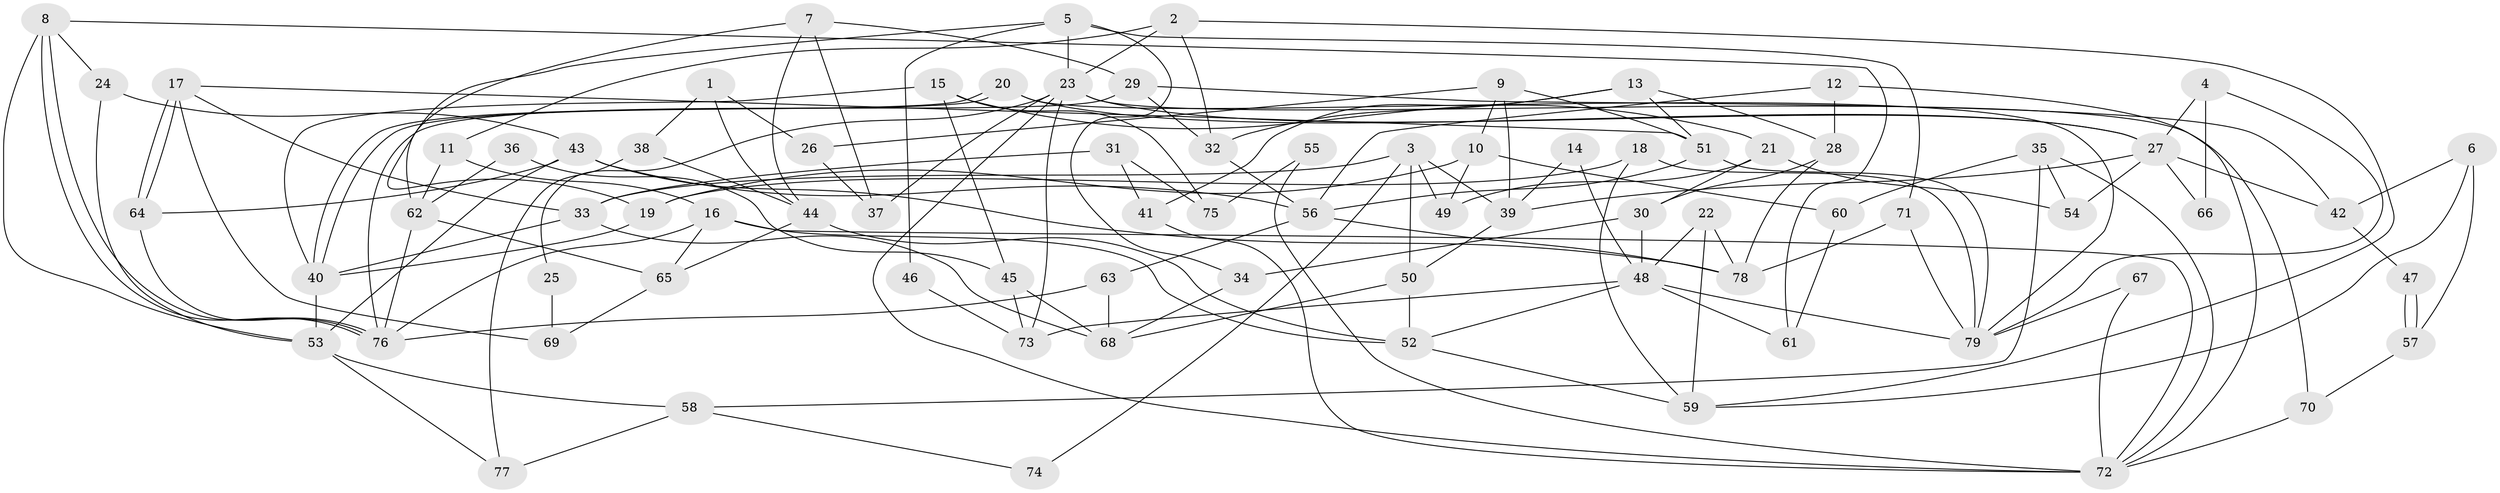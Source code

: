 // Generated by graph-tools (version 1.1) at 2025/02/03/09/25 03:02:12]
// undirected, 79 vertices, 158 edges
graph export_dot {
graph [start="1"]
  node [color=gray90,style=filled];
  1;
  2;
  3;
  4;
  5;
  6;
  7;
  8;
  9;
  10;
  11;
  12;
  13;
  14;
  15;
  16;
  17;
  18;
  19;
  20;
  21;
  22;
  23;
  24;
  25;
  26;
  27;
  28;
  29;
  30;
  31;
  32;
  33;
  34;
  35;
  36;
  37;
  38;
  39;
  40;
  41;
  42;
  43;
  44;
  45;
  46;
  47;
  48;
  49;
  50;
  51;
  52;
  53;
  54;
  55;
  56;
  57;
  58;
  59;
  60;
  61;
  62;
  63;
  64;
  65;
  66;
  67;
  68;
  69;
  70;
  71;
  72;
  73;
  74;
  75;
  76;
  77;
  78;
  79;
  1 -- 26;
  1 -- 44;
  1 -- 38;
  2 -- 11;
  2 -- 23;
  2 -- 32;
  2 -- 59;
  3 -- 33;
  3 -- 50;
  3 -- 39;
  3 -- 49;
  3 -- 74;
  4 -- 79;
  4 -- 27;
  4 -- 66;
  5 -- 71;
  5 -- 34;
  5 -- 23;
  5 -- 46;
  5 -- 62;
  6 -- 42;
  6 -- 57;
  6 -- 59;
  7 -- 19;
  7 -- 29;
  7 -- 37;
  7 -- 44;
  8 -- 76;
  8 -- 76;
  8 -- 53;
  8 -- 24;
  8 -- 61;
  9 -- 39;
  9 -- 51;
  9 -- 10;
  9 -- 26;
  10 -- 49;
  10 -- 19;
  10 -- 60;
  11 -- 16;
  11 -- 62;
  12 -- 56;
  12 -- 72;
  12 -- 28;
  13 -- 28;
  13 -- 32;
  13 -- 41;
  13 -- 51;
  14 -- 48;
  14 -- 39;
  15 -- 21;
  15 -- 40;
  15 -- 45;
  15 -- 75;
  16 -- 52;
  16 -- 76;
  16 -- 65;
  16 -- 72;
  17 -- 64;
  17 -- 64;
  17 -- 51;
  17 -- 33;
  17 -- 69;
  18 -- 59;
  18 -- 19;
  18 -- 79;
  19 -- 40;
  20 -- 40;
  20 -- 40;
  20 -- 79;
  20 -- 27;
  21 -- 30;
  21 -- 54;
  21 -- 49;
  22 -- 59;
  22 -- 48;
  22 -- 78;
  23 -- 73;
  23 -- 25;
  23 -- 27;
  23 -- 37;
  23 -- 70;
  23 -- 72;
  24 -- 43;
  24 -- 53;
  25 -- 69;
  26 -- 37;
  27 -- 39;
  27 -- 42;
  27 -- 54;
  27 -- 66;
  28 -- 78;
  28 -- 30;
  29 -- 32;
  29 -- 76;
  29 -- 42;
  30 -- 48;
  30 -- 34;
  31 -- 33;
  31 -- 41;
  31 -- 75;
  32 -- 56;
  33 -- 40;
  33 -- 68;
  34 -- 68;
  35 -- 72;
  35 -- 60;
  35 -- 54;
  35 -- 58;
  36 -- 62;
  36 -- 45;
  38 -- 77;
  38 -- 44;
  39 -- 50;
  40 -- 53;
  41 -- 72;
  42 -- 47;
  43 -- 64;
  43 -- 78;
  43 -- 53;
  43 -- 56;
  44 -- 52;
  44 -- 65;
  45 -- 68;
  45 -- 73;
  46 -- 73;
  47 -- 57;
  47 -- 57;
  48 -- 52;
  48 -- 79;
  48 -- 61;
  48 -- 73;
  50 -- 52;
  50 -- 68;
  51 -- 56;
  51 -- 79;
  52 -- 59;
  53 -- 58;
  53 -- 77;
  55 -- 72;
  55 -- 75;
  56 -- 63;
  56 -- 78;
  57 -- 70;
  58 -- 74;
  58 -- 77;
  60 -- 61;
  62 -- 65;
  62 -- 76;
  63 -- 76;
  63 -- 68;
  64 -- 76;
  65 -- 69;
  67 -- 72;
  67 -- 79;
  70 -- 72;
  71 -- 79;
  71 -- 78;
}
